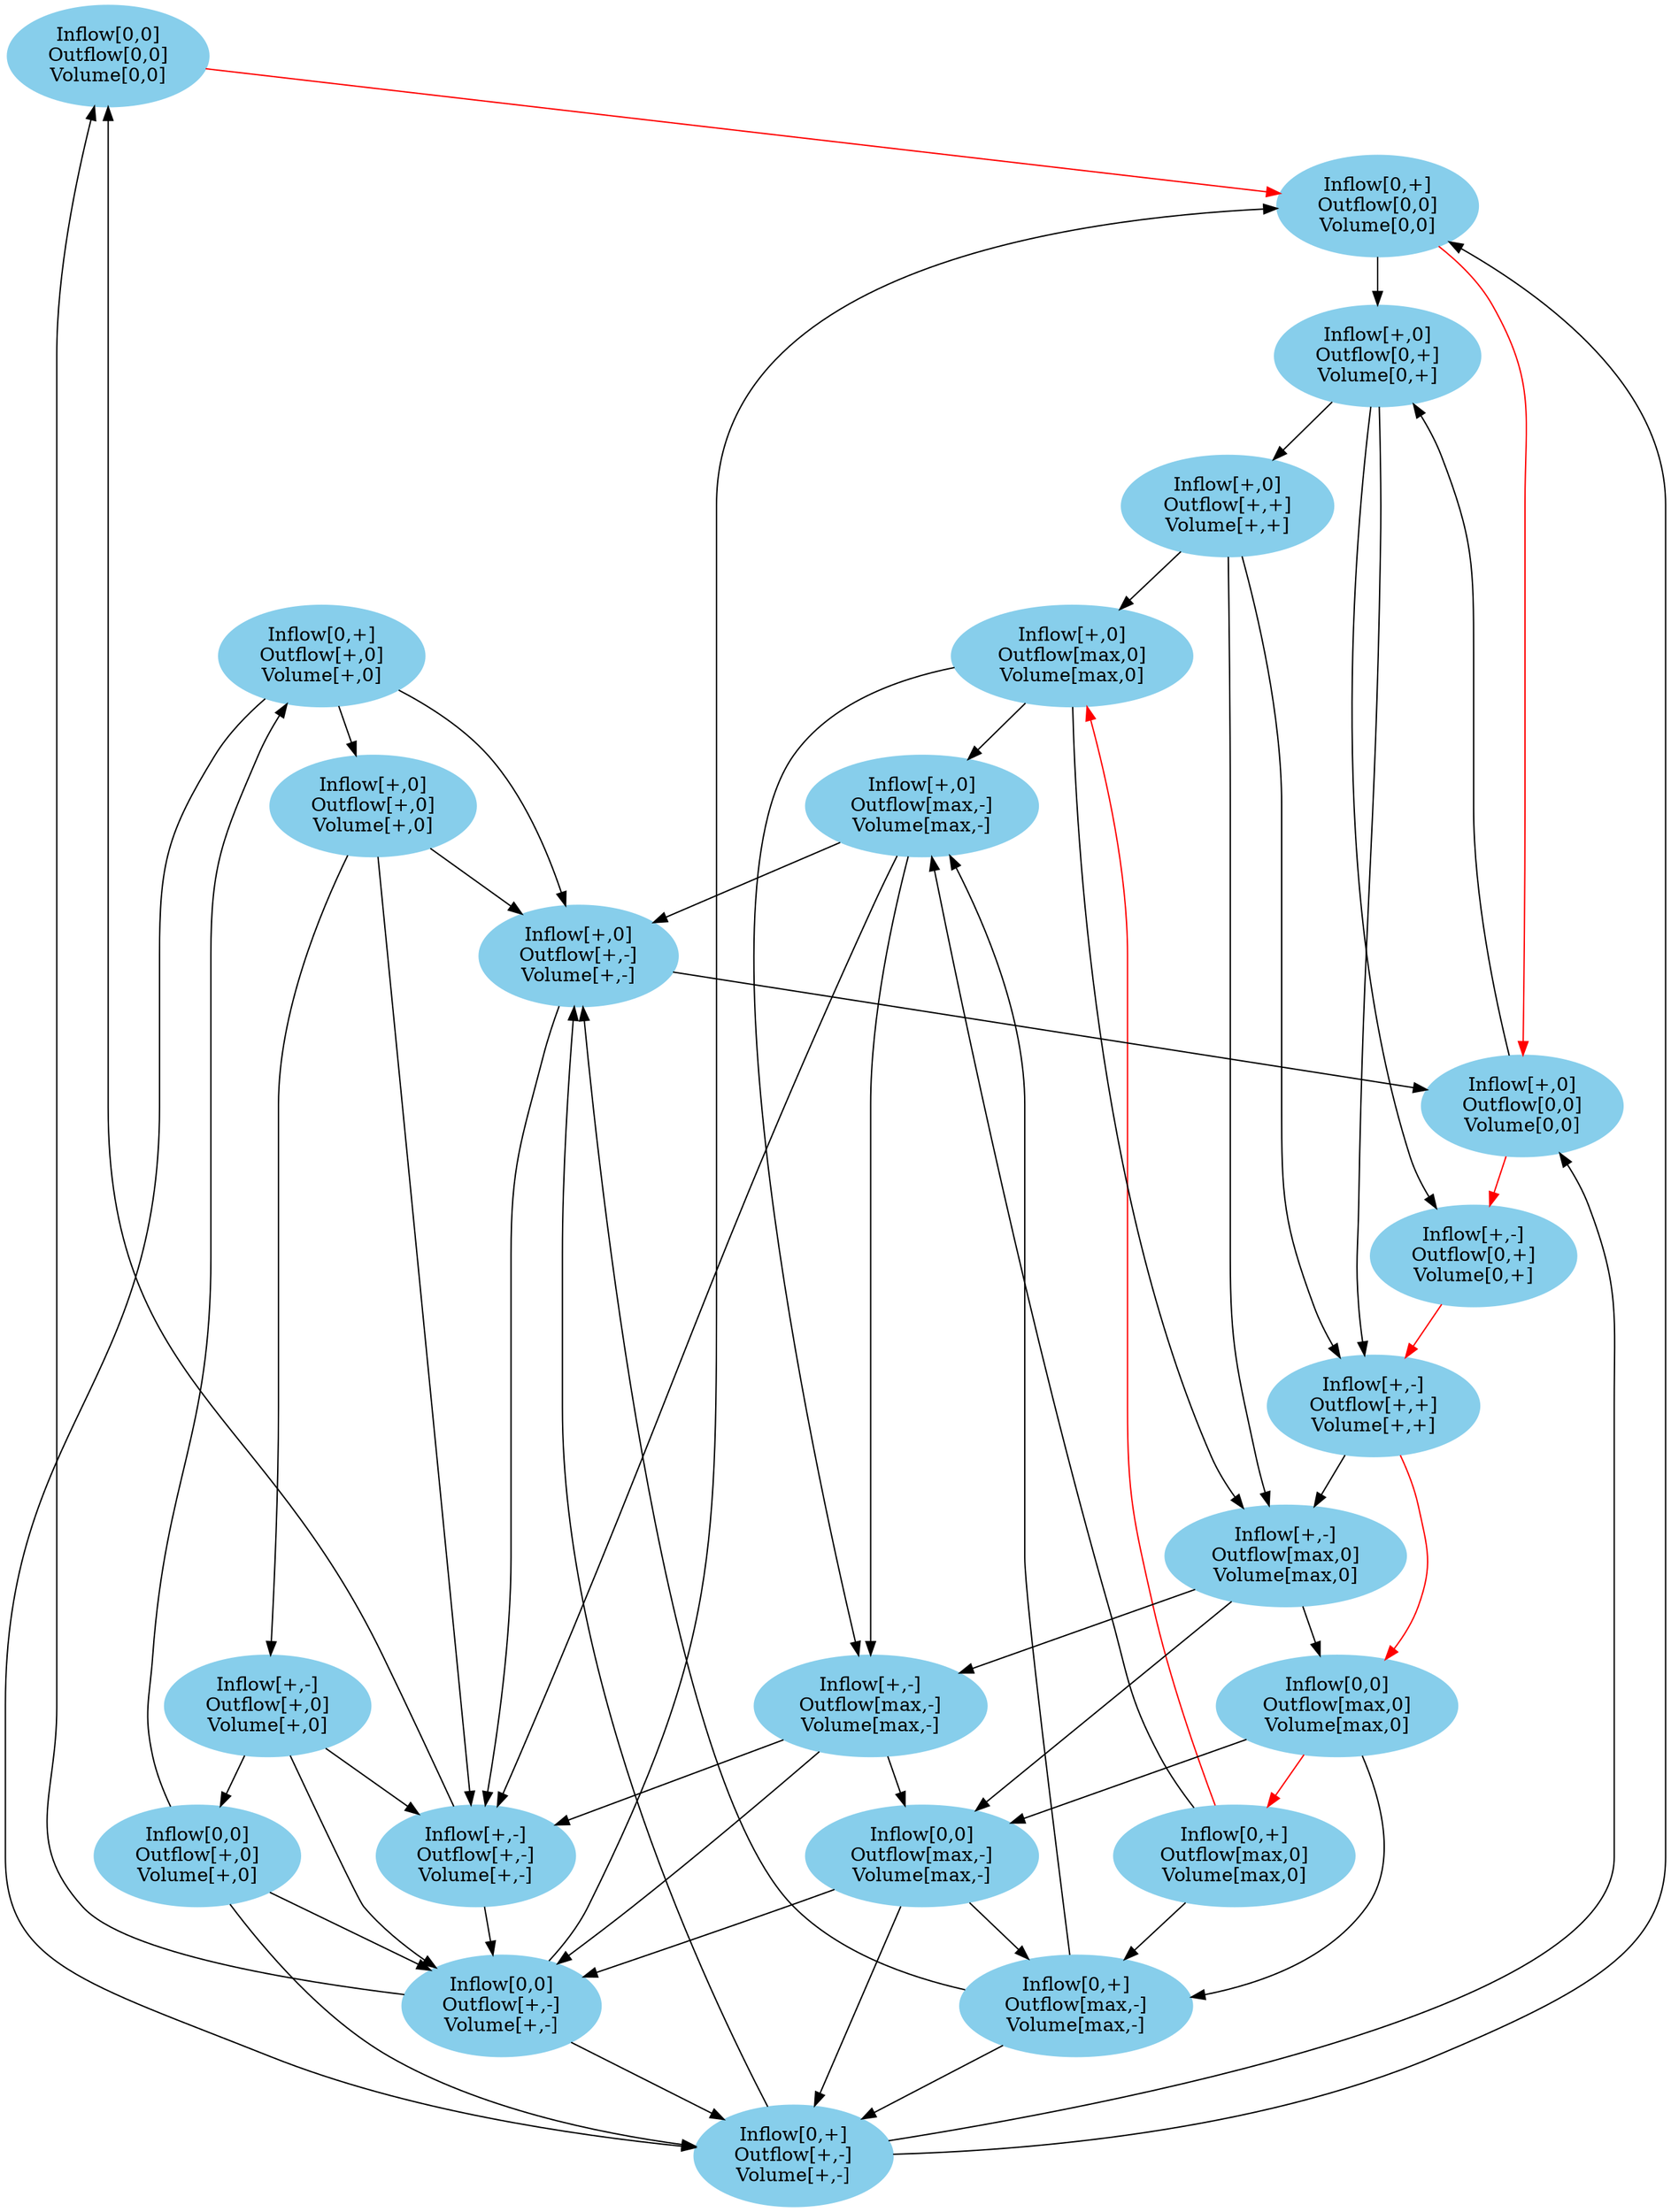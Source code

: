 // The Qualitative Model
digraph {
	node [color=skyblue style=filled]
	"Inflow[0,0]
Outflow[0,0]
Volume[0,0]
"
	"Inflow[0,+]
Outflow[0,0]
Volume[0,0]
"
	"Inflow[0,+]
Outflow[+,0]
Volume[+,0]
"
	"Inflow[0,+]
Outflow[+,-]
Volume[+,-]
"
	"Inflow[0,+]
Outflow[max,0]
Volume[max,0]
"
	"Inflow[0,+]
Outflow[max,-]
Volume[max,-]
"
	"Inflow[0,0]
Outflow[+,0]
Volume[+,0]
"
	"Inflow[0,0]
Outflow[+,-]
Volume[+,-]
"
	"Inflow[0,0]
Outflow[max,0]
Volume[max,0]
"
	"Inflow[0,0]
Outflow[max,-]
Volume[max,-]
"
	"Inflow[+,0]
Outflow[0,+]
Volume[0,+]
"
	"Inflow[+,0]
Outflow[0,0]
Volume[0,0]
"
	"Inflow[+,0]
Outflow[+,+]
Volume[+,+]
"
	"Inflow[+,0]
Outflow[+,0]
Volume[+,0]
"
	"Inflow[+,0]
Outflow[+,-]
Volume[+,-]
"
	"Inflow[+,0]
Outflow[max,0]
Volume[max,0]
"
	"Inflow[+,0]
Outflow[max,-]
Volume[max,-]
"
	"Inflow[+,-]
Outflow[0,+]
Volume[0,+]
"
	"Inflow[+,-]
Outflow[+,+]
Volume[+,+]
"
	"Inflow[+,-]
Outflow[+,0]
Volume[+,0]
"
	"Inflow[+,-]
Outflow[+,-]
Volume[+,-]
"
	"Inflow[+,-]
Outflow[max,0]
Volume[max,0]
"
	"Inflow[+,-]
Outflow[max,-]
Volume[max,-]
"
	"Inflow[0,0]
Outflow[0,0]
Volume[0,0]
" -> "Inflow[0,+]
Outflow[0,0]
Volume[0,0]
" [color=red]
	"Inflow[0,+]
Outflow[0,0]
Volume[0,0]
" -> "Inflow[+,0]
Outflow[0,+]
Volume[0,+]
" [color=black]
	"Inflow[0,+]
Outflow[0,0]
Volume[0,0]
" -> "Inflow[+,0]
Outflow[0,0]
Volume[0,0]
" [color=red]
	"Inflow[0,+]
Outflow[+,0]
Volume[+,0]
" -> "Inflow[0,+]
Outflow[+,-]
Volume[+,-]
" [color=black]
	"Inflow[0,+]
Outflow[+,0]
Volume[+,0]
" -> "Inflow[+,0]
Outflow[+,0]
Volume[+,0]
" [color=black]
	"Inflow[0,+]
Outflow[+,0]
Volume[+,0]
" -> "Inflow[+,0]
Outflow[+,-]
Volume[+,-]
" [color=black]
	"Inflow[0,+]
Outflow[+,-]
Volume[+,-]
" -> "Inflow[0,+]
Outflow[0,0]
Volume[0,0]
" [color=black]
	"Inflow[0,+]
Outflow[+,-]
Volume[+,-]
" -> "Inflow[+,0]
Outflow[0,0]
Volume[0,0]
" [color=black]
	"Inflow[0,+]
Outflow[+,-]
Volume[+,-]
" -> "Inflow[+,0]
Outflow[+,-]
Volume[+,-]
" [color=black]
	"Inflow[0,+]
Outflow[max,0]
Volume[max,0]
" -> "Inflow[0,+]
Outflow[max,-]
Volume[max,-]
" [color=black]
	"Inflow[0,+]
Outflow[max,0]
Volume[max,0]
" -> "Inflow[+,0]
Outflow[max,0]
Volume[max,0]
" [color=red]
	"Inflow[0,+]
Outflow[max,0]
Volume[max,0]
" -> "Inflow[+,0]
Outflow[max,-]
Volume[max,-]
" [color=black]
	"Inflow[0,+]
Outflow[max,-]
Volume[max,-]
" -> "Inflow[0,+]
Outflow[+,-]
Volume[+,-]
" [color=black]
	"Inflow[0,+]
Outflow[max,-]
Volume[max,-]
" -> "Inflow[+,0]
Outflow[+,-]
Volume[+,-]
" [color=black]
	"Inflow[0,+]
Outflow[max,-]
Volume[max,-]
" -> "Inflow[+,0]
Outflow[max,-]
Volume[max,-]
" [color=black]
	"Inflow[0,0]
Outflow[+,0]
Volume[+,0]
" -> "Inflow[0,+]
Outflow[+,0]
Volume[+,0]
" [color=black]
	"Inflow[0,0]
Outflow[+,0]
Volume[+,0]
" -> "Inflow[0,+]
Outflow[+,-]
Volume[+,-]
" [color=black]
	"Inflow[0,0]
Outflow[+,0]
Volume[+,0]
" -> "Inflow[0,0]
Outflow[+,-]
Volume[+,-]
" [color=black]
	"Inflow[0,0]
Outflow[+,-]
Volume[+,-]
" -> "Inflow[0,0]
Outflow[0,0]
Volume[0,0]
" [color=black]
	"Inflow[0,0]
Outflow[+,-]
Volume[+,-]
" -> "Inflow[0,+]
Outflow[0,0]
Volume[0,0]
" [color=black]
	"Inflow[0,0]
Outflow[+,-]
Volume[+,-]
" -> "Inflow[0,+]
Outflow[+,-]
Volume[+,-]
" [color=black]
	"Inflow[0,0]
Outflow[max,0]
Volume[max,0]
" -> "Inflow[0,+]
Outflow[max,0]
Volume[max,0]
" [color=red]
	"Inflow[0,0]
Outflow[max,0]
Volume[max,0]
" -> "Inflow[0,+]
Outflow[max,-]
Volume[max,-]
" [color=black]
	"Inflow[0,0]
Outflow[max,0]
Volume[max,0]
" -> "Inflow[0,0]
Outflow[max,-]
Volume[max,-]
" [color=black]
	"Inflow[0,0]
Outflow[max,-]
Volume[max,-]
" -> "Inflow[0,+]
Outflow[+,-]
Volume[+,-]
" [color=black]
	"Inflow[0,0]
Outflow[max,-]
Volume[max,-]
" -> "Inflow[0,+]
Outflow[max,-]
Volume[max,-]
" [color=black]
	"Inflow[0,0]
Outflow[max,-]
Volume[max,-]
" -> "Inflow[0,0]
Outflow[+,-]
Volume[+,-]
" [color=black]
	"Inflow[+,0]
Outflow[0,+]
Volume[0,+]
" -> "Inflow[+,0]
Outflow[+,+]
Volume[+,+]
" [color=black]
	"Inflow[+,0]
Outflow[0,+]
Volume[0,+]
" -> "Inflow[+,-]
Outflow[0,+]
Volume[0,+]
" [color=black]
	"Inflow[+,0]
Outflow[0,+]
Volume[0,+]
" -> "Inflow[+,-]
Outflow[+,+]
Volume[+,+]
" [color=black]
	"Inflow[+,0]
Outflow[0,0]
Volume[0,0]
" -> "Inflow[+,0]
Outflow[0,+]
Volume[0,+]
" [color=black]
	"Inflow[+,0]
Outflow[0,0]
Volume[0,0]
" -> "Inflow[+,-]
Outflow[0,+]
Volume[0,+]
" [color=red]
	"Inflow[+,0]
Outflow[+,+]
Volume[+,+]
" -> "Inflow[+,0]
Outflow[max,0]
Volume[max,0]
" [color=black]
	"Inflow[+,0]
Outflow[+,+]
Volume[+,+]
" -> "Inflow[+,-]
Outflow[+,+]
Volume[+,+]
" [color=black]
	"Inflow[+,0]
Outflow[+,+]
Volume[+,+]
" -> "Inflow[+,-]
Outflow[max,0]
Volume[max,0]
" [color=black]
	"Inflow[+,0]
Outflow[+,0]
Volume[+,0]
" -> "Inflow[+,0]
Outflow[+,-]
Volume[+,-]
" [color=black]
	"Inflow[+,0]
Outflow[+,0]
Volume[+,0]
" -> "Inflow[+,-]
Outflow[+,0]
Volume[+,0]
" [color=black]
	"Inflow[+,0]
Outflow[+,0]
Volume[+,0]
" -> "Inflow[+,-]
Outflow[+,-]
Volume[+,-]
" [color=black]
	"Inflow[+,0]
Outflow[+,-]
Volume[+,-]
" -> "Inflow[+,0]
Outflow[0,0]
Volume[0,0]
" [color=black]
	"Inflow[+,0]
Outflow[+,-]
Volume[+,-]
" -> "Inflow[+,-]
Outflow[+,-]
Volume[+,-]
" [color=black]
	"Inflow[+,0]
Outflow[max,0]
Volume[max,0]
" -> "Inflow[+,0]
Outflow[max,-]
Volume[max,-]
" [color=black]
	"Inflow[+,0]
Outflow[max,0]
Volume[max,0]
" -> "Inflow[+,-]
Outflow[max,0]
Volume[max,0]
" [color=black]
	"Inflow[+,0]
Outflow[max,0]
Volume[max,0]
" -> "Inflow[+,-]
Outflow[max,-]
Volume[max,-]
" [color=black]
	"Inflow[+,0]
Outflow[max,-]
Volume[max,-]
" -> "Inflow[+,0]
Outflow[+,-]
Volume[+,-]
" [color=black]
	"Inflow[+,0]
Outflow[max,-]
Volume[max,-]
" -> "Inflow[+,-]
Outflow[+,-]
Volume[+,-]
" [color=black]
	"Inflow[+,0]
Outflow[max,-]
Volume[max,-]
" -> "Inflow[+,-]
Outflow[max,-]
Volume[max,-]
" [color=black]
	"Inflow[+,-]
Outflow[0,+]
Volume[0,+]
" -> "Inflow[+,-]
Outflow[+,+]
Volume[+,+]
" [color=red]
	"Inflow[+,-]
Outflow[+,+]
Volume[+,+]
" -> "Inflow[0,0]
Outflow[max,0]
Volume[max,0]
" [color=red]
	"Inflow[+,-]
Outflow[+,+]
Volume[+,+]
" -> "Inflow[+,-]
Outflow[max,0]
Volume[max,0]
" [color=black]
	"Inflow[+,-]
Outflow[+,0]
Volume[+,0]
" -> "Inflow[0,0]
Outflow[+,0]
Volume[+,0]
" [color=black]
	"Inflow[+,-]
Outflow[+,0]
Volume[+,0]
" -> "Inflow[0,0]
Outflow[+,-]
Volume[+,-]
" [color=black]
	"Inflow[+,-]
Outflow[+,0]
Volume[+,0]
" -> "Inflow[+,-]
Outflow[+,-]
Volume[+,-]
" [color=black]
	"Inflow[+,-]
Outflow[+,-]
Volume[+,-]
" -> "Inflow[0,0]
Outflow[0,0]
Volume[0,0]
" [color=black]
	"Inflow[+,-]
Outflow[+,-]
Volume[+,-]
" -> "Inflow[0,0]
Outflow[+,-]
Volume[+,-]
" [color=black]
	"Inflow[+,-]
Outflow[max,0]
Volume[max,0]
" -> "Inflow[0,0]
Outflow[max,0]
Volume[max,0]
" [color=black]
	"Inflow[+,-]
Outflow[max,0]
Volume[max,0]
" -> "Inflow[0,0]
Outflow[max,-]
Volume[max,-]
" [color=black]
	"Inflow[+,-]
Outflow[max,0]
Volume[max,0]
" -> "Inflow[+,-]
Outflow[max,-]
Volume[max,-]
" [color=black]
	"Inflow[+,-]
Outflow[max,-]
Volume[max,-]
" -> "Inflow[0,0]
Outflow[+,-]
Volume[+,-]
" [color=black]
	"Inflow[+,-]
Outflow[max,-]
Volume[max,-]
" -> "Inflow[0,0]
Outflow[max,-]
Volume[max,-]
" [color=black]
	"Inflow[+,-]
Outflow[max,-]
Volume[max,-]
" -> "Inflow[+,-]
Outflow[+,-]
Volume[+,-]
" [color=black]
}
